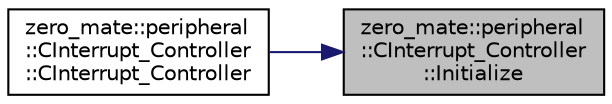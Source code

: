 digraph "zero_mate::peripheral::CInterrupt_Controller::Initialize"
{
 // LATEX_PDF_SIZE
  bgcolor="transparent";
  edge [fontname="Helvetica",fontsize="10",labelfontname="Helvetica",labelfontsize="10"];
  node [fontname="Helvetica",fontsize="10",shape=record];
  rankdir="RL";
  Node1 [label="zero_mate::peripheral\l::CInterrupt_Controller\l::Initialize",height=0.2,width=0.4,color="black", fillcolor="grey75", style="filled", fontcolor="black",tooltip=" "];
  Node1 -> Node2 [dir="back",color="midnightblue",fontsize="10",style="solid",fontname="Helvetica"];
  Node2 [label="zero_mate::peripheral\l::CInterrupt_Controller\l::CInterrupt_Controller",height=0.2,width=0.4,color="black",URL="$classzero__mate_1_1peripheral_1_1CInterrupt__Controller.html#afa2b9bbd779dc5d6958c5fba99b5b72f",tooltip=" "];
}
